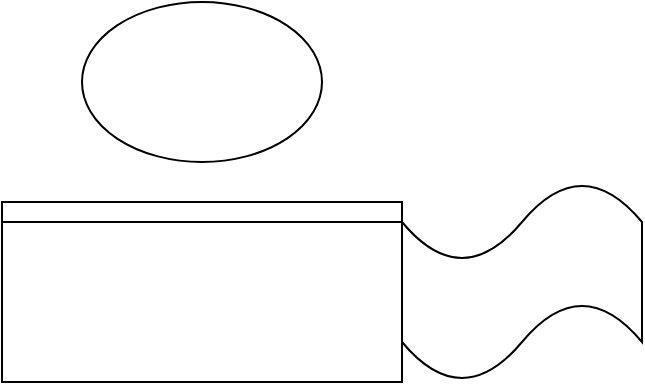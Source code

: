 <mxfile version="21.7.1" type="github">
  <diagram name="Page-1" id="vWOYldQuucHSPaurtpwC">
    <mxGraphModel dx="1242" dy="789" grid="1" gridSize="10" guides="1" tooltips="1" connect="1" arrows="1" fold="1" page="1" pageScale="1" pageWidth="827" pageHeight="1169" math="0" shadow="0">
      <root>
        <mxCell id="0" />
        <mxCell id="1" parent="0" />
        <mxCell id="gM7nG-weENnYC1tpKvsJ-1" value="" style="ellipse;whiteSpace=wrap;html=1;" vertex="1" parent="1">
          <mxGeometry x="350" y="380" width="120" height="80" as="geometry" />
        </mxCell>
        <mxCell id="gM7nG-weENnYC1tpKvsJ-2" value="" style="swimlane;startSize=10;" vertex="1" parent="1">
          <mxGeometry x="310" y="480" width="200" height="90" as="geometry" />
        </mxCell>
        <mxCell id="gM7nG-weENnYC1tpKvsJ-3" value="" style="shape=tape;whiteSpace=wrap;html=1;" vertex="1" parent="1">
          <mxGeometry x="510" y="470" width="120" height="100" as="geometry" />
        </mxCell>
      </root>
    </mxGraphModel>
  </diagram>
</mxfile>
